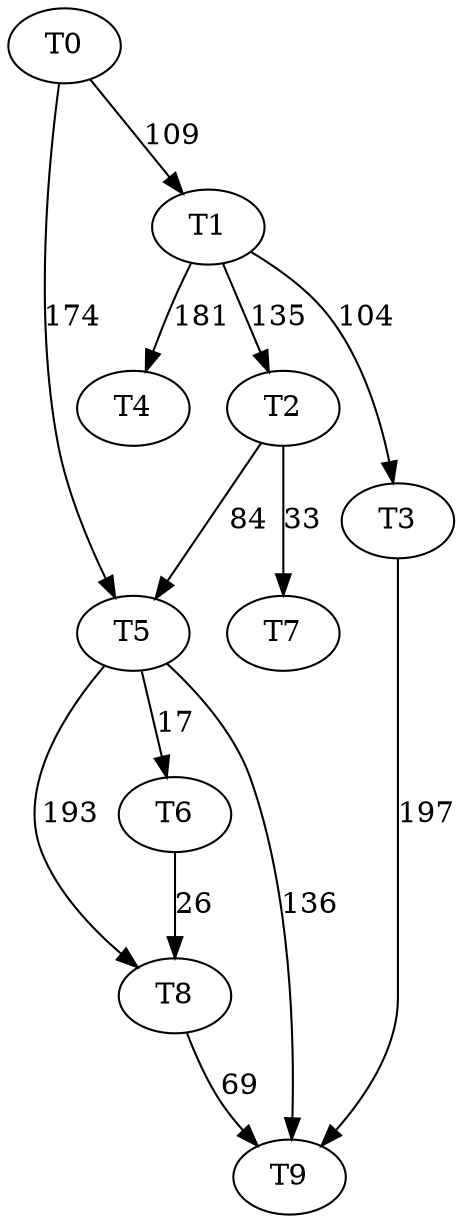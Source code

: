 digraph "graph" {
	2515594720640 [label=T0]
	2515594722512 [label=T5]
	2515594721552 [label=T1]
	2515594722128 [label=T9]
	2515594721264 [label=T8]
	2515594722272 [label=T6]
	2515594720016 [label=T4]
	2515594722464 [label=T3]
	2515594721888 [label=T2]
	2515594722080 [label=T7]
	2515594720640 -> 2515594721552 [label=109]
	2515594720640 -> 2515594722512 [label=174]
	2515594722512 -> 2515594722272 [label=17]
	2515594722512 -> 2515594721264 [label=193]
	2515594722512 -> 2515594722128 [label=136]
	2515594721552 -> 2515594721888 [label=135]
	2515594721552 -> 2515594722464 [label=104]
	2515594721552 -> 2515594720016 [label=181]
	2515594721264 -> 2515594722128 [label=69]
	2515594722272 -> 2515594721264 [label=26]
	2515594722464 -> 2515594722128 [label=197]
	2515594721888 -> 2515594722512 [label=84]
	2515594721888 -> 2515594722080 [label=33]
}
